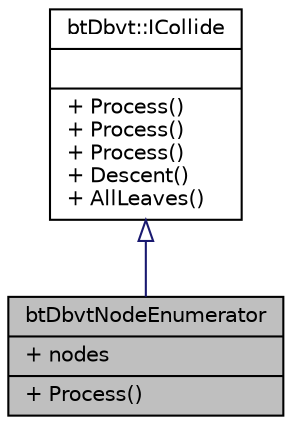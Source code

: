 digraph G
{
  edge [fontname="Helvetica",fontsize="10",labelfontname="Helvetica",labelfontsize="10"];
  node [fontname="Helvetica",fontsize="10",shape=record];
  Node1 [label="{btDbvtNodeEnumerator\n|+ nodes\l|+ Process()\l}",height=0.2,width=0.4,color="black", fillcolor="grey75", style="filled" fontcolor="black"];
  Node2 -> Node1 [dir=back,color="midnightblue",fontsize="10",style="solid",arrowtail="empty",fontname="Helvetica"];
  Node2 [label="{btDbvt::ICollide\n||+ Process()\l+ Process()\l+ Process()\l+ Descent()\l+ AllLeaves()\l}",height=0.2,width=0.4,color="black", fillcolor="white", style="filled",URL="$dd/da7/structbtDbvt_1_1ICollide.html"];
}
